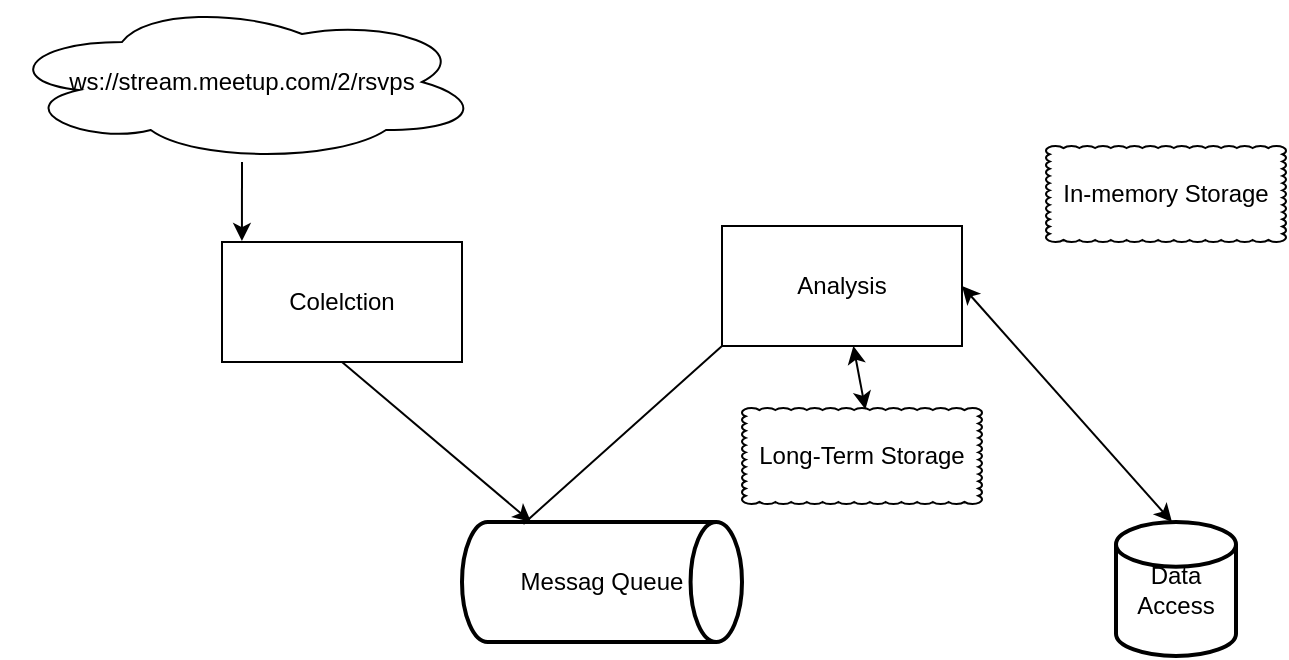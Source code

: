 <mxfile version="13.5.9" type="github">
  <diagram id="zB4D0Zn1a5sWIB_5QHZO" name="Page-1">
    <mxGraphModel dx="988" dy="548" grid="1" gridSize="7" guides="1" tooltips="1" connect="1" arrows="1" fold="1" page="1" pageScale="1" pageWidth="827" pageHeight="1169" math="0" shadow="0">
      <root>
        <mxCell id="0" />
        <mxCell id="1" parent="0" />
        <mxCell id="u7dPjCdoEQU-WYultVdr-4" style="edgeStyle=orthogonalEdgeStyle;rounded=0;orthogonalLoop=1;jettySize=auto;html=1;entryX=0.083;entryY=-0.008;entryDx=0;entryDy=0;entryPerimeter=0;" edge="1" parent="1" source="u7dPjCdoEQU-WYultVdr-1" target="u7dPjCdoEQU-WYultVdr-3">
          <mxGeometry relative="1" as="geometry" />
        </mxCell>
        <mxCell id="u7dPjCdoEQU-WYultVdr-1" value="ws://stream.meetup.com/2/rsvps" style="ellipse;shape=cloud;whiteSpace=wrap;html=1;" vertex="1" parent="1">
          <mxGeometry x="10" width="240" height="80" as="geometry" />
        </mxCell>
        <mxCell id="u7dPjCdoEQU-WYultVdr-2" value="Messag Queue&lt;br&gt;" style="strokeWidth=2;html=1;shape=mxgraph.flowchart.direct_data;whiteSpace=wrap;" vertex="1" parent="1">
          <mxGeometry x="240" y="260" width="140" height="60" as="geometry" />
        </mxCell>
        <mxCell id="u7dPjCdoEQU-WYultVdr-3" value="Colelction" style="rounded=0;whiteSpace=wrap;html=1;" vertex="1" parent="1">
          <mxGeometry x="120" y="120" width="120" height="60" as="geometry" />
        </mxCell>
        <mxCell id="u7dPjCdoEQU-WYultVdr-6" value="" style="endArrow=classic;html=1;exitX=0.5;exitY=1;exitDx=0;exitDy=0;" edge="1" parent="1" source="u7dPjCdoEQU-WYultVdr-3" target="u7dPjCdoEQU-WYultVdr-2">
          <mxGeometry width="50" height="50" relative="1" as="geometry">
            <mxPoint x="140" y="370" as="sourcePoint" />
            <mxPoint x="190" y="320" as="targetPoint" />
          </mxGeometry>
        </mxCell>
        <mxCell id="u7dPjCdoEQU-WYultVdr-7" value="Analysis" style="rounded=0;whiteSpace=wrap;html=1;" vertex="1" parent="1">
          <mxGeometry x="370" y="112" width="120" height="60" as="geometry" />
        </mxCell>
        <mxCell id="u7dPjCdoEQU-WYultVdr-81" value="Data Access" style="strokeWidth=2;html=1;shape=mxgraph.flowchart.database;whiteSpace=wrap;" vertex="1" parent="1">
          <mxGeometry x="567" y="260" width="60" height="67" as="geometry" />
        </mxCell>
        <mxCell id="u7dPjCdoEQU-WYultVdr-82" value="Long-Term Storage" style="whiteSpace=wrap;html=1;shape=mxgraph.basic.cloud_rect" vertex="1" parent="1">
          <mxGeometry x="380" y="203" width="120" height="48" as="geometry" />
        </mxCell>
        <mxCell id="u7dPjCdoEQU-WYultVdr-83" value="" style="endArrow=classic;startArrow=classic;html=1;exitX=0.514;exitY=0.015;exitDx=0;exitDy=0;exitPerimeter=0;" edge="1" parent="1" source="u7dPjCdoEQU-WYultVdr-82" target="u7dPjCdoEQU-WYultVdr-7">
          <mxGeometry width="50" height="50" relative="1" as="geometry">
            <mxPoint x="392" y="230" as="sourcePoint" />
            <mxPoint x="442" y="180" as="targetPoint" />
          </mxGeometry>
        </mxCell>
        <mxCell id="u7dPjCdoEQU-WYultVdr-84" value="In-memory Storage" style="whiteSpace=wrap;html=1;shape=mxgraph.basic.cloud_rect" vertex="1" parent="1">
          <mxGeometry x="532" y="72" width="120" height="48" as="geometry" />
        </mxCell>
        <mxCell id="u7dPjCdoEQU-WYultVdr-86" value="" style="endArrow=classic;startArrow=classic;html=1;entryX=1;entryY=0.5;entryDx=0;entryDy=0;" edge="1" parent="1" target="u7dPjCdoEQU-WYultVdr-7">
          <mxGeometry width="50" height="50" relative="1" as="geometry">
            <mxPoint x="595" y="260" as="sourcePoint" />
            <mxPoint x="645" y="210" as="targetPoint" />
          </mxGeometry>
        </mxCell>
        <mxCell id="u7dPjCdoEQU-WYultVdr-87" value="" style="endArrow=none;html=1;exitX=0.219;exitY=0.016;exitDx=0;exitDy=0;exitPerimeter=0;" edge="1" parent="1" source="u7dPjCdoEQU-WYultVdr-2">
          <mxGeometry width="50" height="50" relative="1" as="geometry">
            <mxPoint x="320" y="222" as="sourcePoint" />
            <mxPoint x="370" y="172" as="targetPoint" />
          </mxGeometry>
        </mxCell>
      </root>
    </mxGraphModel>
  </diagram>
</mxfile>
